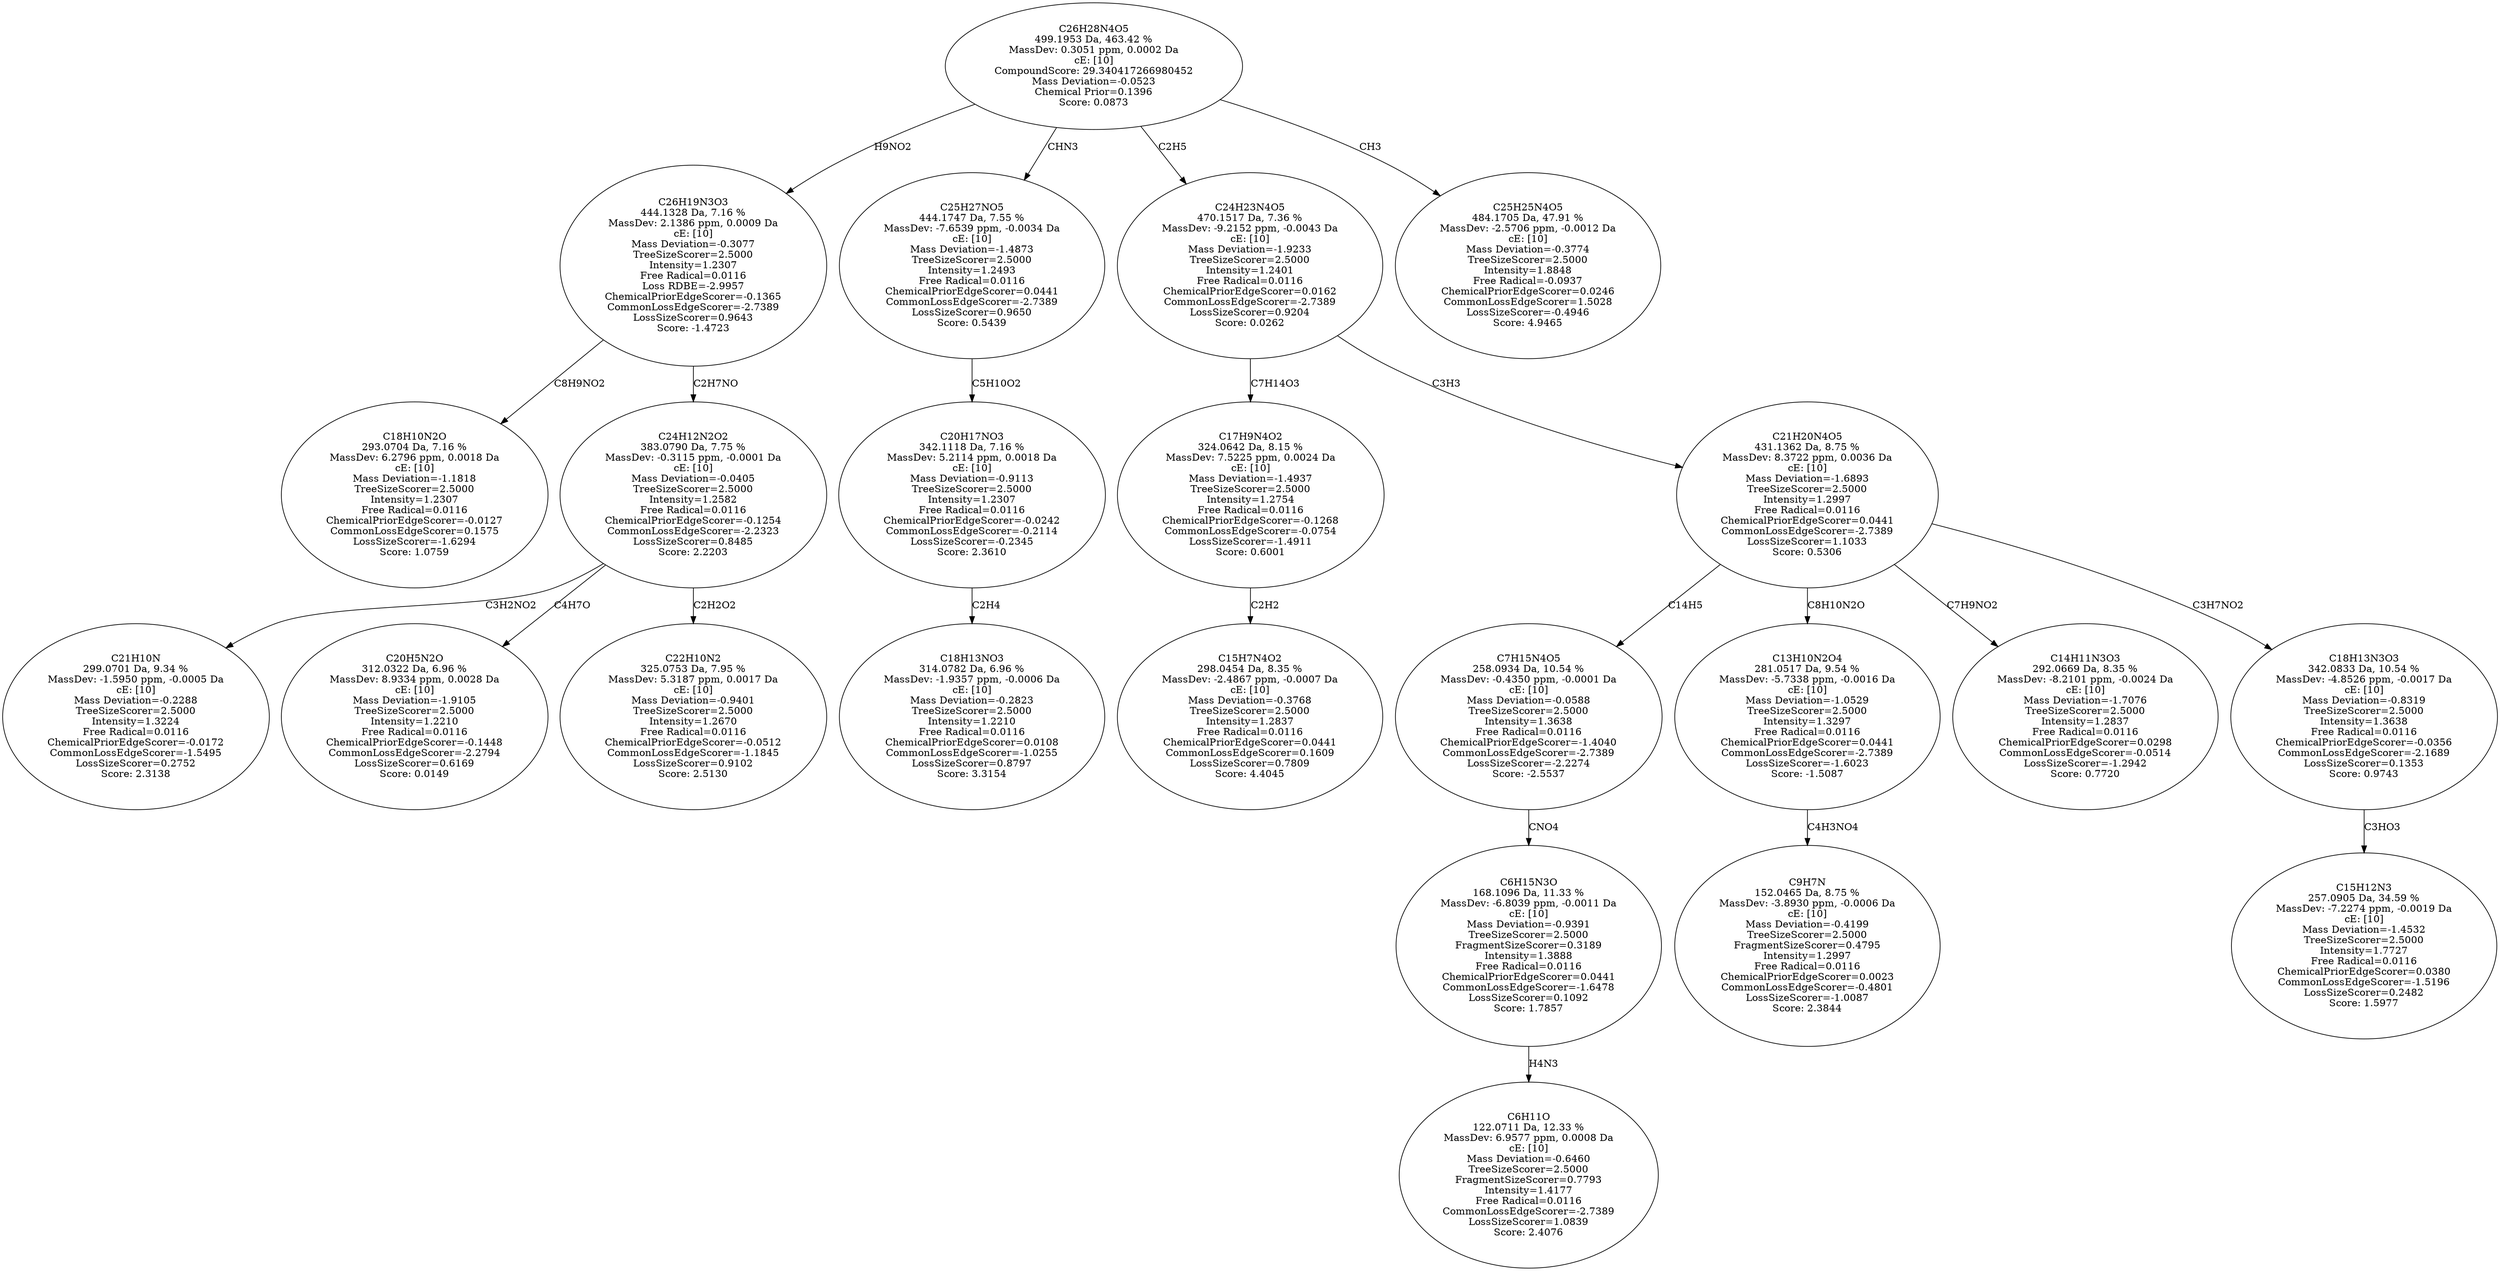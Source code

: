 strict digraph {
v1 [label="C18H10N2O\n293.0704 Da, 7.16 %\nMassDev: 6.2796 ppm, 0.0018 Da\ncE: [10]\nMass Deviation=-1.1818\nTreeSizeScorer=2.5000\nIntensity=1.2307\nFree Radical=0.0116\nChemicalPriorEdgeScorer=-0.0127\nCommonLossEdgeScorer=0.1575\nLossSizeScorer=-1.6294\nScore: 1.0759"];
v2 [label="C21H10N\n299.0701 Da, 9.34 %\nMassDev: -1.5950 ppm, -0.0005 Da\ncE: [10]\nMass Deviation=-0.2288\nTreeSizeScorer=2.5000\nIntensity=1.3224\nFree Radical=0.0116\nChemicalPriorEdgeScorer=-0.0172\nCommonLossEdgeScorer=-1.5495\nLossSizeScorer=0.2752\nScore: 2.3138"];
v3 [label="C20H5N2O\n312.0322 Da, 6.96 %\nMassDev: 8.9334 ppm, 0.0028 Da\ncE: [10]\nMass Deviation=-1.9105\nTreeSizeScorer=2.5000\nIntensity=1.2210\nFree Radical=0.0116\nChemicalPriorEdgeScorer=-0.1448\nCommonLossEdgeScorer=-2.2794\nLossSizeScorer=0.6169\nScore: 0.0149"];
v4 [label="C22H10N2\n325.0753 Da, 7.95 %\nMassDev: 5.3187 ppm, 0.0017 Da\ncE: [10]\nMass Deviation=-0.9401\nTreeSizeScorer=2.5000\nIntensity=1.2670\nFree Radical=0.0116\nChemicalPriorEdgeScorer=-0.0512\nCommonLossEdgeScorer=-1.1845\nLossSizeScorer=0.9102\nScore: 2.5130"];
v5 [label="C24H12N2O2\n383.0790 Da, 7.75 %\nMassDev: -0.3115 ppm, -0.0001 Da\ncE: [10]\nMass Deviation=-0.0405\nTreeSizeScorer=2.5000\nIntensity=1.2582\nFree Radical=0.0116\nChemicalPriorEdgeScorer=-0.1254\nCommonLossEdgeScorer=-2.2323\nLossSizeScorer=0.8485\nScore: 2.2203"];
v6 [label="C26H19N3O3\n444.1328 Da, 7.16 %\nMassDev: 2.1386 ppm, 0.0009 Da\ncE: [10]\nMass Deviation=-0.3077\nTreeSizeScorer=2.5000\nIntensity=1.2307\nFree Radical=0.0116\nLoss RDBE=-2.9957\nChemicalPriorEdgeScorer=-0.1365\nCommonLossEdgeScorer=-2.7389\nLossSizeScorer=0.9643\nScore: -1.4723"];
v7 [label="C18H13NO3\n314.0782 Da, 6.96 %\nMassDev: -1.9357 ppm, -0.0006 Da\ncE: [10]\nMass Deviation=-0.2823\nTreeSizeScorer=2.5000\nIntensity=1.2210\nFree Radical=0.0116\nChemicalPriorEdgeScorer=0.0108\nCommonLossEdgeScorer=-1.0255\nLossSizeScorer=0.8797\nScore: 3.3154"];
v8 [label="C20H17NO3\n342.1118 Da, 7.16 %\nMassDev: 5.2114 ppm, 0.0018 Da\ncE: [10]\nMass Deviation=-0.9113\nTreeSizeScorer=2.5000\nIntensity=1.2307\nFree Radical=0.0116\nChemicalPriorEdgeScorer=-0.0242\nCommonLossEdgeScorer=-0.2114\nLossSizeScorer=-0.2345\nScore: 2.3610"];
v9 [label="C25H27NO5\n444.1747 Da, 7.55 %\nMassDev: -7.6539 ppm, -0.0034 Da\ncE: [10]\nMass Deviation=-1.4873\nTreeSizeScorer=2.5000\nIntensity=1.2493\nFree Radical=0.0116\nChemicalPriorEdgeScorer=0.0441\nCommonLossEdgeScorer=-2.7389\nLossSizeScorer=0.9650\nScore: 0.5439"];
v10 [label="C15H7N4O2\n298.0454 Da, 8.35 %\nMassDev: -2.4867 ppm, -0.0007 Da\ncE: [10]\nMass Deviation=-0.3768\nTreeSizeScorer=2.5000\nIntensity=1.2837\nFree Radical=0.0116\nChemicalPriorEdgeScorer=0.0441\nCommonLossEdgeScorer=0.1609\nLossSizeScorer=0.7809\nScore: 4.4045"];
v11 [label="C17H9N4O2\n324.0642 Da, 8.15 %\nMassDev: 7.5225 ppm, 0.0024 Da\ncE: [10]\nMass Deviation=-1.4937\nTreeSizeScorer=2.5000\nIntensity=1.2754\nFree Radical=0.0116\nChemicalPriorEdgeScorer=-0.1268\nCommonLossEdgeScorer=-0.0754\nLossSizeScorer=-1.4911\nScore: 0.6001"];
v12 [label="C6H11O\n122.0711 Da, 12.33 %\nMassDev: 6.9577 ppm, 0.0008 Da\ncE: [10]\nMass Deviation=-0.6460\nTreeSizeScorer=2.5000\nFragmentSizeScorer=0.7793\nIntensity=1.4177\nFree Radical=0.0116\nCommonLossEdgeScorer=-2.7389\nLossSizeScorer=1.0839\nScore: 2.4076"];
v13 [label="C6H15N3O\n168.1096 Da, 11.33 %\nMassDev: -6.8039 ppm, -0.0011 Da\ncE: [10]\nMass Deviation=-0.9391\nTreeSizeScorer=2.5000\nFragmentSizeScorer=0.3189\nIntensity=1.3888\nFree Radical=0.0116\nChemicalPriorEdgeScorer=0.0441\nCommonLossEdgeScorer=-1.6478\nLossSizeScorer=0.1092\nScore: 1.7857"];
v14 [label="C7H15N4O5\n258.0934 Da, 10.54 %\nMassDev: -0.4350 ppm, -0.0001 Da\ncE: [10]\nMass Deviation=-0.0588\nTreeSizeScorer=2.5000\nIntensity=1.3638\nFree Radical=0.0116\nChemicalPriorEdgeScorer=-1.4040\nCommonLossEdgeScorer=-2.7389\nLossSizeScorer=-2.2274\nScore: -2.5537"];
v15 [label="C9H7N\n152.0465 Da, 8.75 %\nMassDev: -3.8930 ppm, -0.0006 Da\ncE: [10]\nMass Deviation=-0.4199\nTreeSizeScorer=2.5000\nFragmentSizeScorer=0.4795\nIntensity=1.2997\nFree Radical=0.0116\nChemicalPriorEdgeScorer=0.0023\nCommonLossEdgeScorer=-0.4801\nLossSizeScorer=-1.0087\nScore: 2.3844"];
v16 [label="C13H10N2O4\n281.0517 Da, 9.54 %\nMassDev: -5.7338 ppm, -0.0016 Da\ncE: [10]\nMass Deviation=-1.0529\nTreeSizeScorer=2.5000\nIntensity=1.3297\nFree Radical=0.0116\nChemicalPriorEdgeScorer=0.0441\nCommonLossEdgeScorer=-2.7389\nLossSizeScorer=-1.6023\nScore: -1.5087"];
v17 [label="C14H11N3O3\n292.0669 Da, 8.35 %\nMassDev: -8.2101 ppm, -0.0024 Da\ncE: [10]\nMass Deviation=-1.7076\nTreeSizeScorer=2.5000\nIntensity=1.2837\nFree Radical=0.0116\nChemicalPriorEdgeScorer=0.0298\nCommonLossEdgeScorer=-0.0514\nLossSizeScorer=-1.2942\nScore: 0.7720"];
v18 [label="C15H12N3\n257.0905 Da, 34.59 %\nMassDev: -7.2274 ppm, -0.0019 Da\ncE: [10]\nMass Deviation=-1.4532\nTreeSizeScorer=2.5000\nIntensity=1.7727\nFree Radical=0.0116\nChemicalPriorEdgeScorer=0.0380\nCommonLossEdgeScorer=-1.5196\nLossSizeScorer=0.2482\nScore: 1.5977"];
v19 [label="C18H13N3O3\n342.0833 Da, 10.54 %\nMassDev: -4.8526 ppm, -0.0017 Da\ncE: [10]\nMass Deviation=-0.8319\nTreeSizeScorer=2.5000\nIntensity=1.3638\nFree Radical=0.0116\nChemicalPriorEdgeScorer=-0.0356\nCommonLossEdgeScorer=-2.1689\nLossSizeScorer=0.1353\nScore: 0.9743"];
v20 [label="C21H20N4O5\n431.1362 Da, 8.75 %\nMassDev: 8.3722 ppm, 0.0036 Da\ncE: [10]\nMass Deviation=-1.6893\nTreeSizeScorer=2.5000\nIntensity=1.2997\nFree Radical=0.0116\nChemicalPriorEdgeScorer=0.0441\nCommonLossEdgeScorer=-2.7389\nLossSizeScorer=1.1033\nScore: 0.5306"];
v21 [label="C24H23N4O5\n470.1517 Da, 7.36 %\nMassDev: -9.2152 ppm, -0.0043 Da\ncE: [10]\nMass Deviation=-1.9233\nTreeSizeScorer=2.5000\nIntensity=1.2401\nFree Radical=0.0116\nChemicalPriorEdgeScorer=0.0162\nCommonLossEdgeScorer=-2.7389\nLossSizeScorer=0.9204\nScore: 0.0262"];
v22 [label="C25H25N4O5\n484.1705 Da, 47.91 %\nMassDev: -2.5706 ppm, -0.0012 Da\ncE: [10]\nMass Deviation=-0.3774\nTreeSizeScorer=2.5000\nIntensity=1.8848\nFree Radical=-0.0937\nChemicalPriorEdgeScorer=0.0246\nCommonLossEdgeScorer=1.5028\nLossSizeScorer=-0.4946\nScore: 4.9465"];
v23 [label="C26H28N4O5\n499.1953 Da, 463.42 %\nMassDev: 0.3051 ppm, 0.0002 Da\ncE: [10]\nCompoundScore: 29.340417266980452\nMass Deviation=-0.0523\nChemical Prior=0.1396\nScore: 0.0873"];
v6 -> v1 [label="C8H9NO2"];
v5 -> v2 [label="C3H2NO2"];
v5 -> v3 [label="C4H7O"];
v5 -> v4 [label="C2H2O2"];
v6 -> v5 [label="C2H7NO"];
v23 -> v6 [label="H9NO2"];
v8 -> v7 [label="C2H4"];
v9 -> v8 [label="C5H10O2"];
v23 -> v9 [label="CHN3"];
v11 -> v10 [label="C2H2"];
v21 -> v11 [label="C7H14O3"];
v13 -> v12 [label="H4N3"];
v14 -> v13 [label="CNO4"];
v20 -> v14 [label="C14H5"];
v16 -> v15 [label="C4H3NO4"];
v20 -> v16 [label="C8H10N2O"];
v20 -> v17 [label="C7H9NO2"];
v19 -> v18 [label="C3HO3"];
v20 -> v19 [label="C3H7NO2"];
v21 -> v20 [label="C3H3"];
v23 -> v21 [label="C2H5"];
v23 -> v22 [label="CH3"];
}